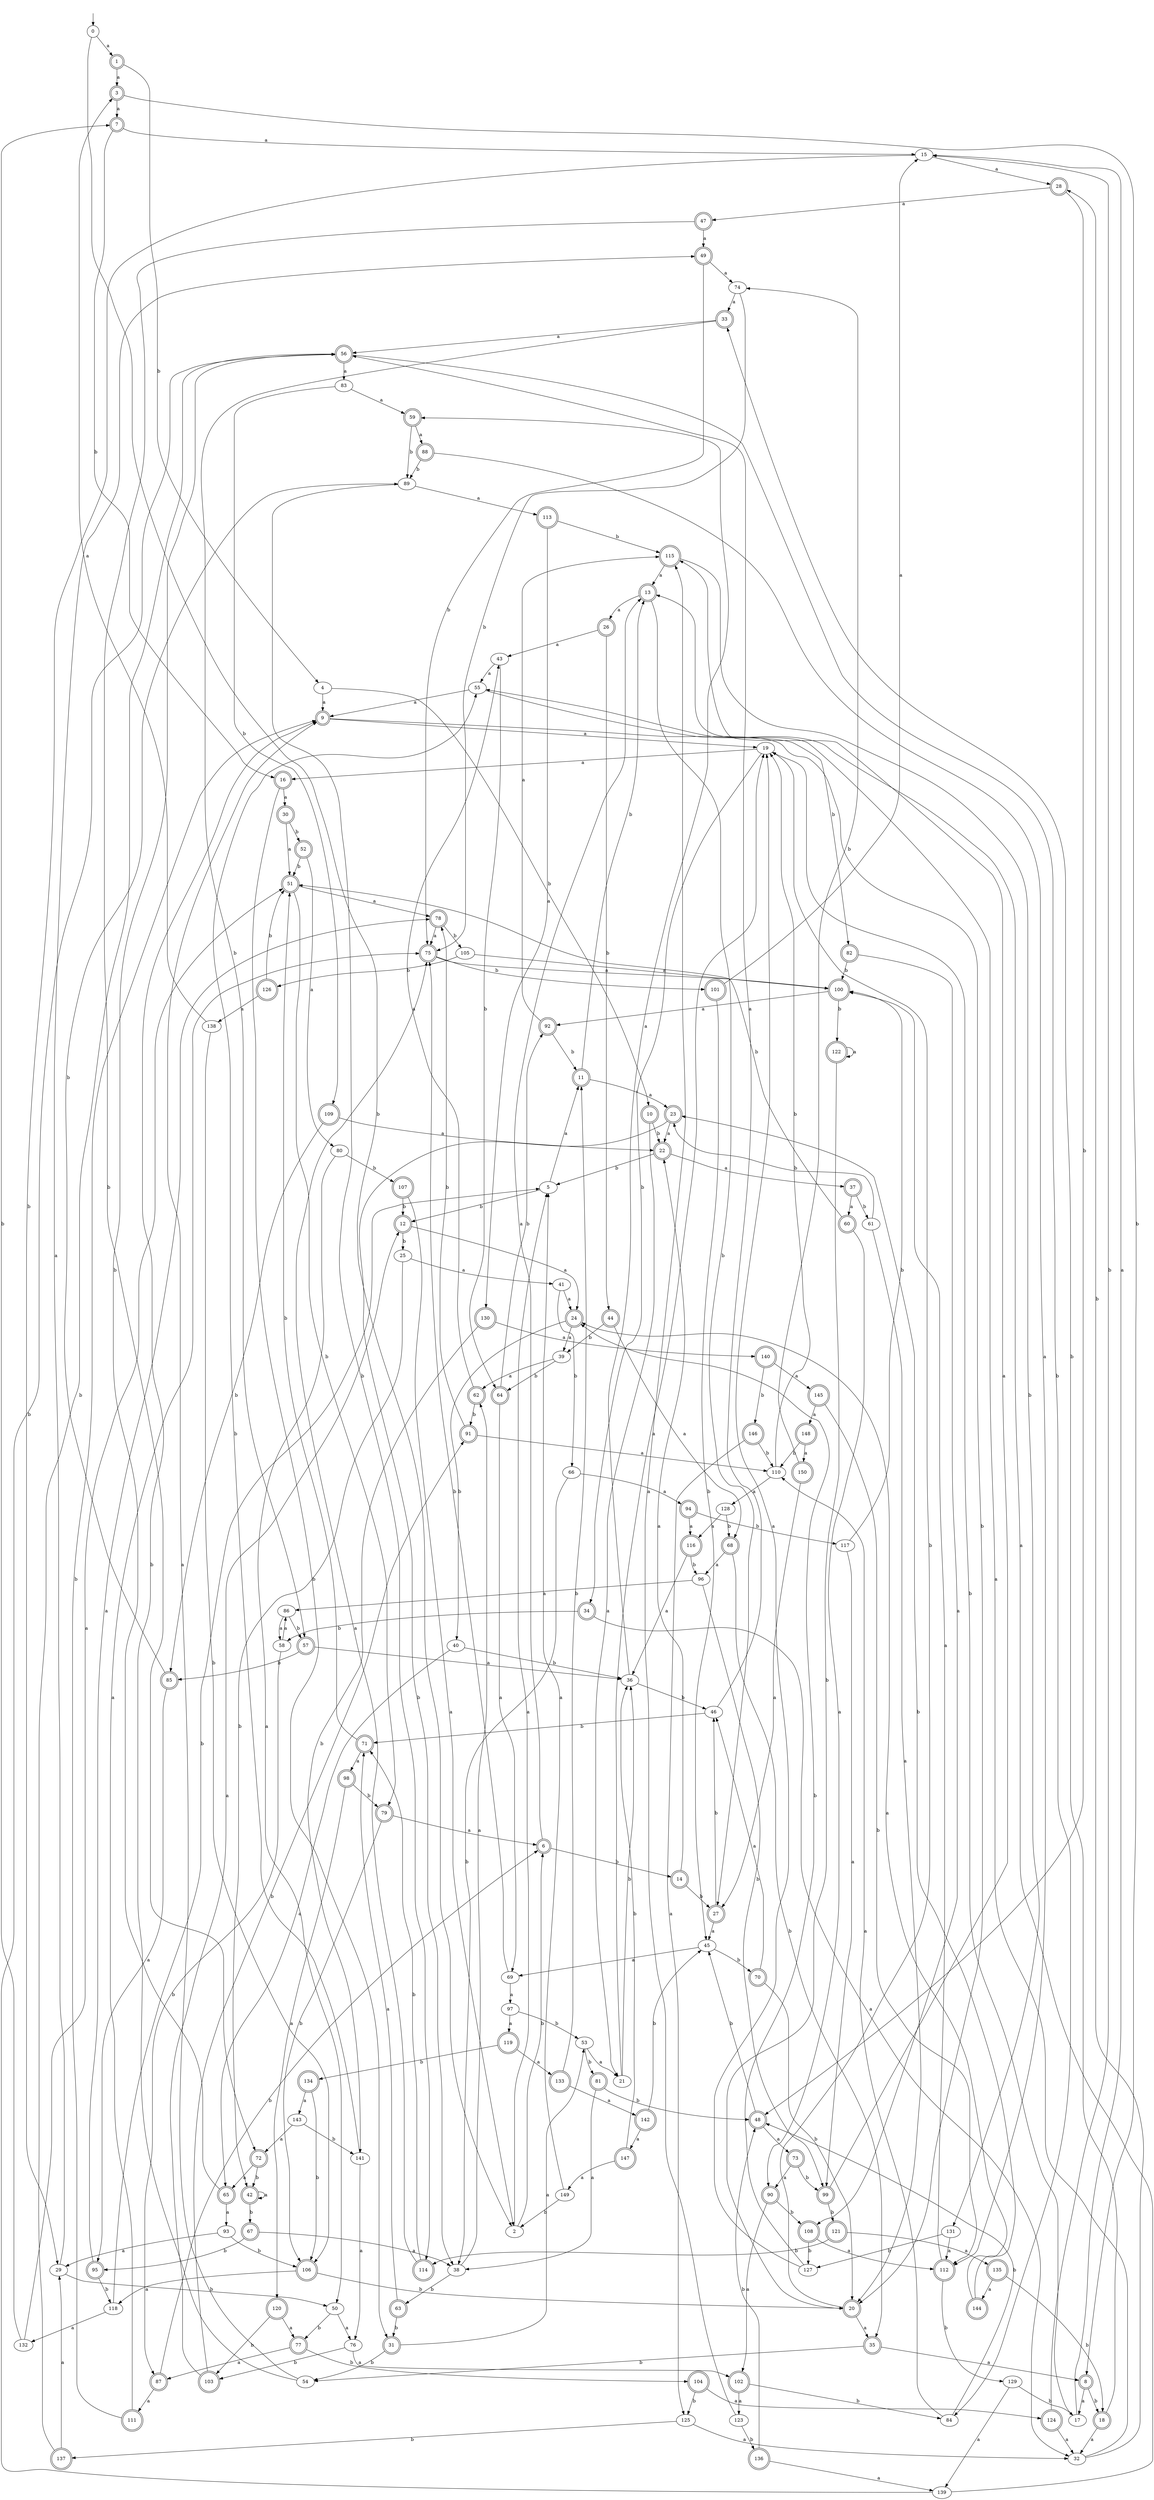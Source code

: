 digraph RandomDFA {
  __start0 [label="", shape=none];
  __start0 -> 0 [label=""];
  0 [shape=circle]
  0 -> 1 [label="a"]
  0 -> 2 [label="b"]
  1 [shape=doublecircle]
  1 -> 3 [label="a"]
  1 -> 4 [label="b"]
  2
  2 -> 5 [label="a"]
  2 -> 6 [label="b"]
  3 [shape=doublecircle]
  3 -> 7 [label="a"]
  3 -> 8 [label="b"]
  4
  4 -> 9 [label="a"]
  4 -> 10 [label="b"]
  5
  5 -> 11 [label="a"]
  5 -> 12 [label="b"]
  6 [shape=doublecircle]
  6 -> 13 [label="a"]
  6 -> 14 [label="b"]
  7 [shape=doublecircle]
  7 -> 15 [label="a"]
  7 -> 16 [label="b"]
  8 [shape=doublecircle]
  8 -> 17 [label="a"]
  8 -> 18 [label="b"]
  9 [shape=doublecircle]
  9 -> 19 [label="a"]
  9 -> 20 [label="b"]
  10 [shape=doublecircle]
  10 -> 21 [label="a"]
  10 -> 22 [label="b"]
  11 [shape=doublecircle]
  11 -> 23 [label="a"]
  11 -> 13 [label="b"]
  12 [shape=doublecircle]
  12 -> 24 [label="a"]
  12 -> 25 [label="b"]
  13 [shape=doublecircle]
  13 -> 26 [label="a"]
  13 -> 27 [label="b"]
  14 [shape=doublecircle]
  14 -> 22 [label="a"]
  14 -> 27 [label="b"]
  15
  15 -> 28 [label="a"]
  15 -> 29 [label="b"]
  16 [shape=doublecircle]
  16 -> 30 [label="a"]
  16 -> 31 [label="b"]
  17
  17 -> 15 [label="a"]
  17 -> 19 [label="b"]
  18 [shape=doublecircle]
  18 -> 32 [label="a"]
  18 -> 33 [label="b"]
  19
  19 -> 16 [label="a"]
  19 -> 34 [label="b"]
  20 [shape=doublecircle]
  20 -> 35 [label="a"]
  20 -> 19 [label="b"]
  21
  21 -> 19 [label="a"]
  21 -> 36 [label="b"]
  22 [shape=doublecircle]
  22 -> 37 [label="a"]
  22 -> 5 [label="b"]
  23 [shape=doublecircle]
  23 -> 22 [label="a"]
  23 -> 38 [label="b"]
  24 [shape=doublecircle]
  24 -> 39 [label="a"]
  24 -> 40 [label="b"]
  25
  25 -> 41 [label="a"]
  25 -> 42 [label="b"]
  26 [shape=doublecircle]
  26 -> 43 [label="a"]
  26 -> 44 [label="b"]
  27 [shape=doublecircle]
  27 -> 45 [label="a"]
  27 -> 46 [label="b"]
  28 [shape=doublecircle]
  28 -> 47 [label="a"]
  28 -> 48 [label="b"]
  29
  29 -> 49 [label="a"]
  29 -> 50 [label="b"]
  30 [shape=doublecircle]
  30 -> 51 [label="a"]
  30 -> 52 [label="b"]
  31 [shape=doublecircle]
  31 -> 53 [label="a"]
  31 -> 54 [label="b"]
  32
  32 -> 55 [label="a"]
  32 -> 28 [label="b"]
  33 [shape=doublecircle]
  33 -> 56 [label="a"]
  33 -> 57 [label="b"]
  34 [shape=doublecircle]
  34 -> 32 [label="a"]
  34 -> 58 [label="b"]
  35 [shape=doublecircle]
  35 -> 8 [label="a"]
  35 -> 54 [label="b"]
  36
  36 -> 59 [label="a"]
  36 -> 46 [label="b"]
  37 [shape=doublecircle]
  37 -> 60 [label="a"]
  37 -> 61 [label="b"]
  38
  38 -> 62 [label="a"]
  38 -> 63 [label="b"]
  39
  39 -> 62 [label="a"]
  39 -> 64 [label="b"]
  40
  40 -> 65 [label="a"]
  40 -> 36 [label="b"]
  41
  41 -> 24 [label="a"]
  41 -> 66 [label="b"]
  42 [shape=doublecircle]
  42 -> 42 [label="a"]
  42 -> 67 [label="b"]
  43
  43 -> 55 [label="a"]
  43 -> 64 [label="b"]
  44 [shape=doublecircle]
  44 -> 68 [label="a"]
  44 -> 39 [label="b"]
  45
  45 -> 69 [label="a"]
  45 -> 70 [label="b"]
  46
  46 -> 56 [label="a"]
  46 -> 71 [label="b"]
  47 [shape=doublecircle]
  47 -> 49 [label="a"]
  47 -> 72 [label="b"]
  48 [shape=doublecircle]
  48 -> 73 [label="a"]
  48 -> 45 [label="b"]
  49 [shape=doublecircle]
  49 -> 74 [label="a"]
  49 -> 75 [label="b"]
  50
  50 -> 76 [label="a"]
  50 -> 77 [label="b"]
  51 [shape=doublecircle]
  51 -> 78 [label="a"]
  51 -> 79 [label="b"]
  52 [shape=doublecircle]
  52 -> 80 [label="a"]
  52 -> 51 [label="b"]
  53
  53 -> 21 [label="a"]
  53 -> 81 [label="b"]
  54
  54 -> 9 [label="a"]
  54 -> 9 [label="b"]
  55
  55 -> 9 [label="a"]
  55 -> 82 [label="b"]
  56 [shape=doublecircle]
  56 -> 83 [label="a"]
  56 -> 84 [label="b"]
  57 [shape=doublecircle]
  57 -> 36 [label="a"]
  57 -> 85 [label="b"]
  58
  58 -> 86 [label="a"]
  58 -> 87 [label="b"]
  59 [shape=doublecircle]
  59 -> 88 [label="a"]
  59 -> 89 [label="b"]
  60 [shape=doublecircle]
  60 -> 90 [label="a"]
  60 -> 51 [label="b"]
  61
  61 -> 20 [label="a"]
  61 -> 23 [label="b"]
  62 [shape=doublecircle]
  62 -> 43 [label="a"]
  62 -> 91 [label="b"]
  63 [shape=doublecircle]
  63 -> 71 [label="a"]
  63 -> 31 [label="b"]
  64 [shape=doublecircle]
  64 -> 69 [label="a"]
  64 -> 92 [label="b"]
  65 [shape=doublecircle]
  65 -> 93 [label="a"]
  65 -> 56 [label="b"]
  66
  66 -> 94 [label="a"]
  66 -> 38 [label="b"]
  67 [shape=doublecircle]
  67 -> 38 [label="a"]
  67 -> 95 [label="b"]
  68 [shape=doublecircle]
  68 -> 96 [label="a"]
  68 -> 35 [label="b"]
  69
  69 -> 97 [label="a"]
  69 -> 75 [label="b"]
  70 [shape=doublecircle]
  70 -> 46 [label="a"]
  70 -> 20 [label="b"]
  71 [shape=doublecircle]
  71 -> 98 [label="a"]
  71 -> 51 [label="b"]
  72 [shape=doublecircle]
  72 -> 65 [label="a"]
  72 -> 42 [label="b"]
  73 [shape=doublecircle]
  73 -> 90 [label="a"]
  73 -> 99 [label="b"]
  74
  74 -> 33 [label="a"]
  74 -> 75 [label="b"]
  75 [shape=doublecircle]
  75 -> 100 [label="a"]
  75 -> 101 [label="b"]
  76
  76 -> 102 [label="a"]
  76 -> 103 [label="b"]
  77 [shape=doublecircle]
  77 -> 87 [label="a"]
  77 -> 104 [label="b"]
  78 [shape=doublecircle]
  78 -> 75 [label="a"]
  78 -> 105 [label="b"]
  79 [shape=doublecircle]
  79 -> 6 [label="a"]
  79 -> 106 [label="b"]
  80
  80 -> 50 [label="a"]
  80 -> 107 [label="b"]
  81 [shape=doublecircle]
  81 -> 38 [label="a"]
  81 -> 48 [label="b"]
  82 [shape=doublecircle]
  82 -> 108 [label="a"]
  82 -> 100 [label="b"]
  83
  83 -> 59 [label="a"]
  83 -> 109 [label="b"]
  84
  84 -> 110 [label="a"]
  84 -> 48 [label="b"]
  85 [shape=doublecircle]
  85 -> 95 [label="a"]
  85 -> 89 [label="b"]
  86
  86 -> 58 [label="a"]
  86 -> 57 [label="b"]
  87 [shape=doublecircle]
  87 -> 111 [label="a"]
  87 -> 6 [label="b"]
  88 [shape=doublecircle]
  88 -> 112 [label="a"]
  88 -> 89 [label="b"]
  89
  89 -> 113 [label="a"]
  89 -> 114 [label="b"]
  90 [shape=doublecircle]
  90 -> 102 [label="a"]
  90 -> 108 [label="b"]
  91 [shape=doublecircle]
  91 -> 110 [label="a"]
  91 -> 78 [label="b"]
  92 [shape=doublecircle]
  92 -> 115 [label="a"]
  92 -> 11 [label="b"]
  93
  93 -> 29 [label="a"]
  93 -> 106 [label="b"]
  94 [shape=doublecircle]
  94 -> 116 [label="a"]
  94 -> 117 [label="b"]
  95 [shape=doublecircle]
  95 -> 78 [label="a"]
  95 -> 118 [label="b"]
  96
  96 -> 86 [label="a"]
  96 -> 99 [label="b"]
  97
  97 -> 119 [label="a"]
  97 -> 53 [label="b"]
  98 [shape=doublecircle]
  98 -> 120 [label="a"]
  98 -> 79 [label="b"]
  99 [shape=doublecircle]
  99 -> 115 [label="a"]
  99 -> 121 [label="b"]
  100 [shape=doublecircle]
  100 -> 92 [label="a"]
  100 -> 122 [label="b"]
  101 [shape=doublecircle]
  101 -> 15 [label="a"]
  101 -> 45 [label="b"]
  102 [shape=doublecircle]
  102 -> 123 [label="a"]
  102 -> 84 [label="b"]
  103 [shape=doublecircle]
  103 -> 12 [label="a"]
  103 -> 91 [label="b"]
  104 [shape=doublecircle]
  104 -> 124 [label="a"]
  104 -> 125 [label="b"]
  105
  105 -> 100 [label="a"]
  105 -> 126 [label="b"]
  106 [shape=doublecircle]
  106 -> 118 [label="a"]
  106 -> 20 [label="b"]
  107 [shape=doublecircle]
  107 -> 2 [label="a"]
  107 -> 12 [label="b"]
  108 [shape=doublecircle]
  108 -> 112 [label="a"]
  108 -> 127 [label="b"]
  109 [shape=doublecircle]
  109 -> 22 [label="a"]
  109 -> 85 [label="b"]
  110
  110 -> 128 [label="a"]
  110 -> 19 [label="b"]
  111 [shape=doublecircle]
  111 -> 75 [label="a"]
  111 -> 9 [label="b"]
  112 [shape=doublecircle]
  112 -> 100 [label="a"]
  112 -> 129 [label="b"]
  113 [shape=doublecircle]
  113 -> 130 [label="a"]
  113 -> 115 [label="b"]
  114 [shape=doublecircle]
  114 -> 75 [label="a"]
  114 -> 71 [label="b"]
  115 [shape=doublecircle]
  115 -> 13 [label="a"]
  115 -> 131 [label="b"]
  116 [shape=doublecircle]
  116 -> 36 [label="a"]
  116 -> 96 [label="b"]
  117
  117 -> 99 [label="a"]
  117 -> 100 [label="b"]
  118
  118 -> 132 [label="a"]
  118 -> 5 [label="b"]
  119 [shape=doublecircle]
  119 -> 133 [label="a"]
  119 -> 134 [label="b"]
  120 [shape=doublecircle]
  120 -> 77 [label="a"]
  120 -> 103 [label="b"]
  121 [shape=doublecircle]
  121 -> 135 [label="a"]
  121 -> 114 [label="b"]
  122 [shape=doublecircle]
  122 -> 122 [label="a"]
  122 -> 20 [label="b"]
  123
  123 -> 115 [label="a"]
  123 -> 136 [label="b"]
  124 [shape=doublecircle]
  124 -> 32 [label="a"]
  124 -> 15 [label="b"]
  125
  125 -> 32 [label="a"]
  125 -> 137 [label="b"]
  126 [shape=doublecircle]
  126 -> 138 [label="a"]
  126 -> 51 [label="b"]
  127
  127 -> 19 [label="a"]
  127 -> 24 [label="b"]
  128
  128 -> 116 [label="a"]
  128 -> 68 [label="b"]
  129
  129 -> 139 [label="a"]
  129 -> 17 [label="b"]
  130 [shape=doublecircle]
  130 -> 140 [label="a"]
  130 -> 141 [label="b"]
  131
  131 -> 112 [label="a"]
  131 -> 127 [label="b"]
  132
  132 -> 51 [label="a"]
  132 -> 7 [label="b"]
  133 [shape=doublecircle]
  133 -> 142 [label="a"]
  133 -> 11 [label="b"]
  134 [shape=doublecircle]
  134 -> 143 [label="a"]
  134 -> 106 [label="b"]
  135 [shape=doublecircle]
  135 -> 144 [label="a"]
  135 -> 18 [label="b"]
  136 [shape=doublecircle]
  136 -> 139 [label="a"]
  136 -> 48 [label="b"]
  137 [shape=doublecircle]
  137 -> 29 [label="a"]
  137 -> 56 [label="b"]
  138
  138 -> 3 [label="a"]
  138 -> 106 [label="b"]
  139
  139 -> 13 [label="a"]
  139 -> 56 [label="b"]
  140 [shape=doublecircle]
  140 -> 145 [label="a"]
  140 -> 146 [label="b"]
  141
  141 -> 76 [label="a"]
  141 -> 55 [label="b"]
  142 [shape=doublecircle]
  142 -> 147 [label="a"]
  142 -> 45 [label="b"]
  143
  143 -> 72 [label="a"]
  143 -> 141 [label="b"]
  144 [shape=doublecircle]
  144 -> 24 [label="a"]
  144 -> 23 [label="b"]
  145 [shape=doublecircle]
  145 -> 148 [label="a"]
  145 -> 112 [label="b"]
  146 [shape=doublecircle]
  146 -> 125 [label="a"]
  146 -> 110 [label="b"]
  147 [shape=doublecircle]
  147 -> 149 [label="a"]
  147 -> 36 [label="b"]
  148 [shape=doublecircle]
  148 -> 150 [label="a"]
  148 -> 110 [label="b"]
  149
  149 -> 5 [label="a"]
  149 -> 2 [label="b"]
  150 [shape=doublecircle]
  150 -> 27 [label="a"]
  150 -> 74 [label="b"]
}
